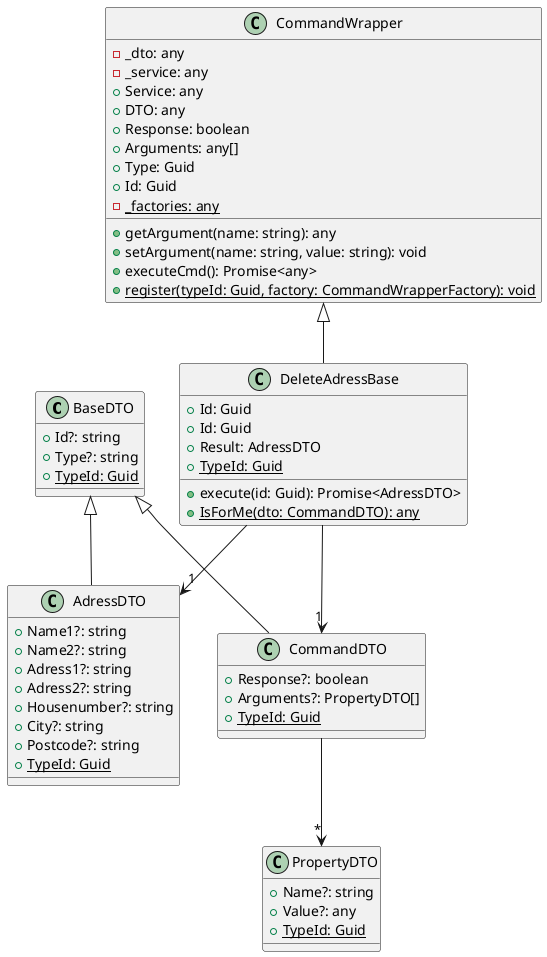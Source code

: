 @startuml
class BaseDTO {
    +Id?: string
    +Type?: string
    +{static} TypeId: Guid
}
class AdressDTO extends BaseDTO {
    +Name1?: string
    +Name2?: string
    +Adress1?: string
    +Adress2?: string
    +Housenumber?: string
    +City?: string
    +Postcode?: string
    +{static} TypeId: Guid
}
class CommandWrapper {
    -_dto: any
    -_service: any
    +Service: any
    +DTO: any
    +Response: boolean
    +Arguments: any[]
    +Type: Guid
    +Id: Guid
    +getArgument(name: string): any
    +setArgument(name: string, value: string): void
    +executeCmd(): Promise<any>
    -{static} _factories: any
    +{static} register(typeId: Guid, factory: CommandWrapperFactory): void
}
class PropertyDTO {
    +Name?: string
    +Value?: any
    +{static} TypeId: Guid
}
class CommandDTO extends BaseDTO {
    +Response?: boolean
    +Arguments?: PropertyDTO[]
    +{static} TypeId: Guid
}
class DeleteAdressBase extends CommandWrapper {
    +Id: Guid
    +Id: Guid
    +Result: AdressDTO
    +execute(id: Guid): Promise<AdressDTO>
    +{static} TypeId: Guid
    +{static} IsForMe(dto: CommandDTO): any
}
CommandDTO --> "*" PropertyDTO
DeleteAdressBase --> "1" AdressDTO
DeleteAdressBase --> "1" CommandDTO
@enduml